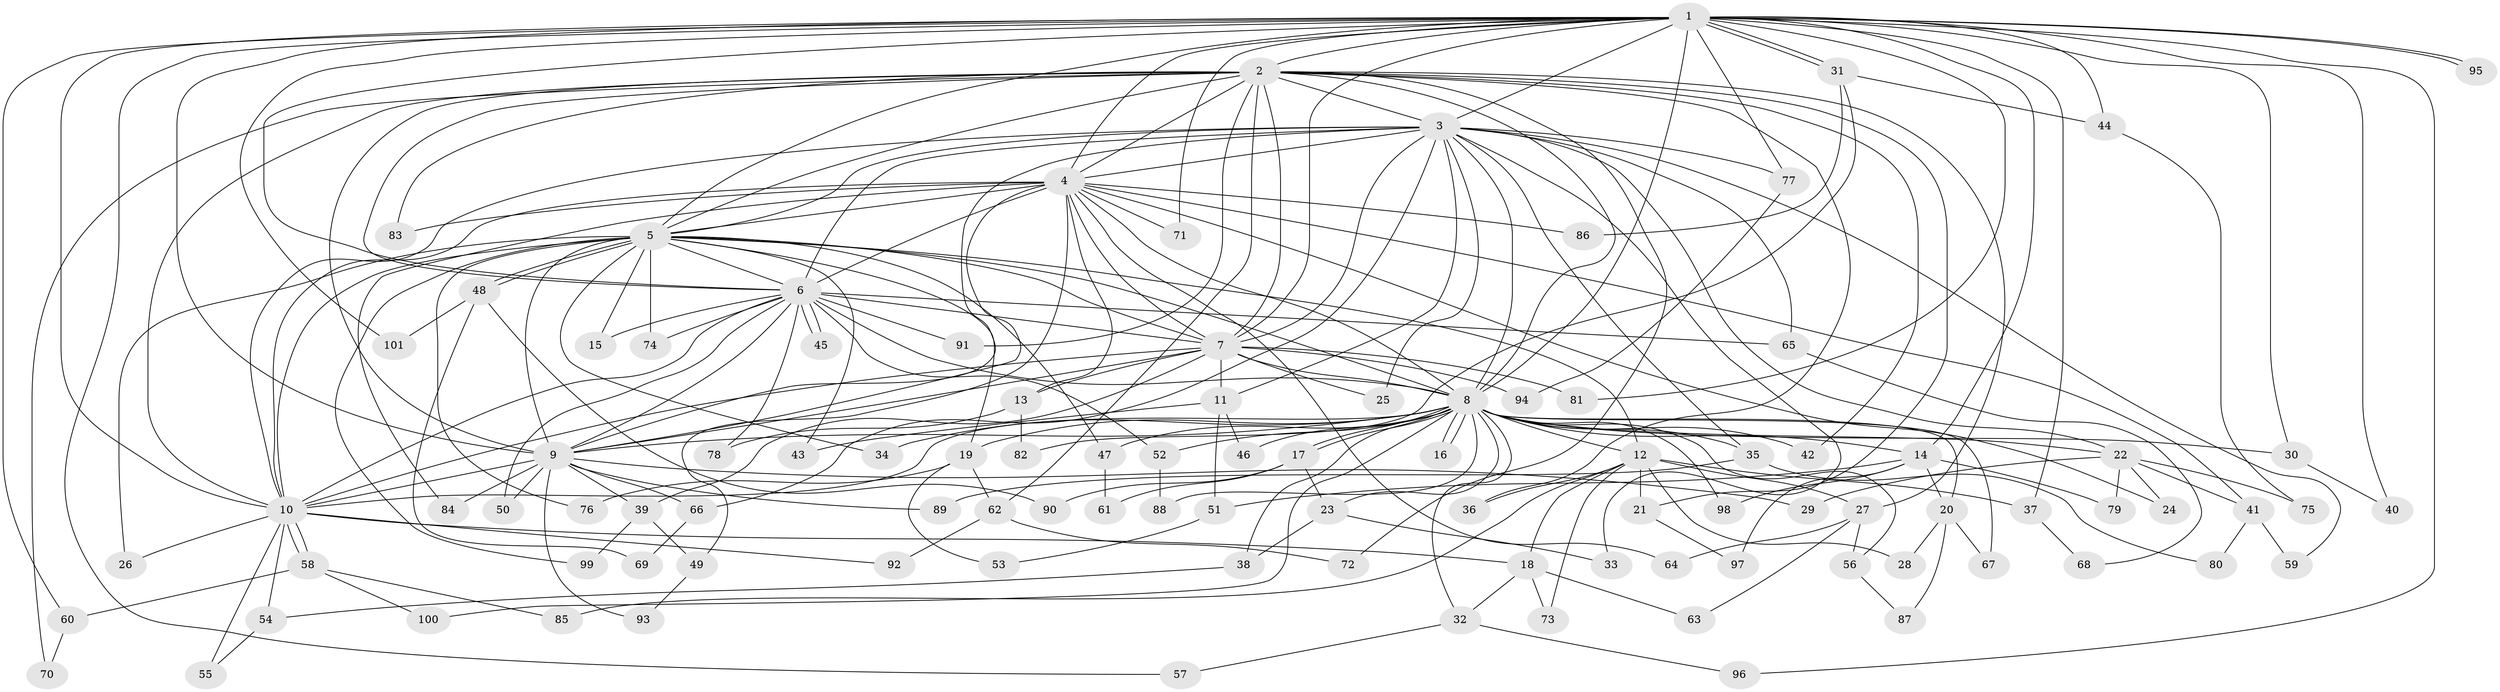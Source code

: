 // coarse degree distribution, {20: 0.013157894736842105, 23: 0.013157894736842105, 16: 0.013157894736842105, 22: 0.013157894736842105, 19: 0.013157894736842105, 13: 0.013157894736842105, 30: 0.013157894736842105, 14: 0.013157894736842105, 5: 0.09210526315789473, 10: 0.013157894736842105, 4: 0.09210526315789473, 2: 0.5, 7: 0.013157894736842105, 3: 0.13157894736842105, 6: 0.013157894736842105, 1: 0.039473684210526314}
// Generated by graph-tools (version 1.1) at 2025/41/03/06/25 10:41:32]
// undirected, 101 vertices, 227 edges
graph export_dot {
graph [start="1"]
  node [color=gray90,style=filled];
  1;
  2;
  3;
  4;
  5;
  6;
  7;
  8;
  9;
  10;
  11;
  12;
  13;
  14;
  15;
  16;
  17;
  18;
  19;
  20;
  21;
  22;
  23;
  24;
  25;
  26;
  27;
  28;
  29;
  30;
  31;
  32;
  33;
  34;
  35;
  36;
  37;
  38;
  39;
  40;
  41;
  42;
  43;
  44;
  45;
  46;
  47;
  48;
  49;
  50;
  51;
  52;
  53;
  54;
  55;
  56;
  57;
  58;
  59;
  60;
  61;
  62;
  63;
  64;
  65;
  66;
  67;
  68;
  69;
  70;
  71;
  72;
  73;
  74;
  75;
  76;
  77;
  78;
  79;
  80;
  81;
  82;
  83;
  84;
  85;
  86;
  87;
  88;
  89;
  90;
  91;
  92;
  93;
  94;
  95;
  96;
  97;
  98;
  99;
  100;
  101;
  1 -- 2;
  1 -- 3;
  1 -- 4;
  1 -- 5;
  1 -- 6;
  1 -- 7;
  1 -- 8;
  1 -- 9;
  1 -- 10;
  1 -- 14;
  1 -- 30;
  1 -- 31;
  1 -- 31;
  1 -- 37;
  1 -- 40;
  1 -- 44;
  1 -- 57;
  1 -- 60;
  1 -- 71;
  1 -- 77;
  1 -- 81;
  1 -- 95;
  1 -- 95;
  1 -- 96;
  1 -- 101;
  2 -- 3;
  2 -- 4;
  2 -- 5;
  2 -- 6;
  2 -- 7;
  2 -- 8;
  2 -- 9;
  2 -- 10;
  2 -- 21;
  2 -- 27;
  2 -- 36;
  2 -- 42;
  2 -- 62;
  2 -- 70;
  2 -- 72;
  2 -- 83;
  2 -- 91;
  3 -- 4;
  3 -- 5;
  3 -- 6;
  3 -- 7;
  3 -- 8;
  3 -- 9;
  3 -- 10;
  3 -- 11;
  3 -- 22;
  3 -- 25;
  3 -- 33;
  3 -- 35;
  3 -- 59;
  3 -- 65;
  3 -- 66;
  3 -- 77;
  4 -- 5;
  4 -- 6;
  4 -- 7;
  4 -- 8;
  4 -- 9;
  4 -- 10;
  4 -- 13;
  4 -- 24;
  4 -- 41;
  4 -- 49;
  4 -- 64;
  4 -- 71;
  4 -- 83;
  4 -- 84;
  4 -- 86;
  5 -- 6;
  5 -- 7;
  5 -- 8;
  5 -- 9;
  5 -- 10;
  5 -- 12;
  5 -- 15;
  5 -- 19;
  5 -- 26;
  5 -- 34;
  5 -- 43;
  5 -- 47;
  5 -- 48;
  5 -- 48;
  5 -- 74;
  5 -- 76;
  5 -- 99;
  6 -- 7;
  6 -- 8;
  6 -- 9;
  6 -- 10;
  6 -- 15;
  6 -- 45;
  6 -- 45;
  6 -- 50;
  6 -- 52;
  6 -- 65;
  6 -- 74;
  6 -- 78;
  6 -- 91;
  7 -- 8;
  7 -- 9;
  7 -- 10;
  7 -- 11;
  7 -- 13;
  7 -- 25;
  7 -- 39;
  7 -- 81;
  7 -- 94;
  8 -- 9;
  8 -- 10;
  8 -- 12;
  8 -- 14;
  8 -- 16;
  8 -- 16;
  8 -- 17;
  8 -- 17;
  8 -- 19;
  8 -- 20;
  8 -- 22;
  8 -- 23;
  8 -- 30;
  8 -- 32;
  8 -- 34;
  8 -- 35;
  8 -- 38;
  8 -- 42;
  8 -- 46;
  8 -- 47;
  8 -- 52;
  8 -- 56;
  8 -- 67;
  8 -- 88;
  8 -- 98;
  8 -- 100;
  9 -- 10;
  9 -- 29;
  9 -- 39;
  9 -- 50;
  9 -- 66;
  9 -- 84;
  9 -- 89;
  9 -- 93;
  10 -- 18;
  10 -- 26;
  10 -- 54;
  10 -- 55;
  10 -- 58;
  10 -- 58;
  10 -- 92;
  11 -- 43;
  11 -- 46;
  11 -- 51;
  12 -- 18;
  12 -- 21;
  12 -- 27;
  12 -- 28;
  12 -- 36;
  12 -- 37;
  12 -- 73;
  12 -- 85;
  13 -- 78;
  13 -- 82;
  14 -- 20;
  14 -- 51;
  14 -- 79;
  14 -- 97;
  14 -- 98;
  17 -- 23;
  17 -- 61;
  17 -- 90;
  18 -- 32;
  18 -- 63;
  18 -- 73;
  19 -- 53;
  19 -- 62;
  19 -- 76;
  20 -- 28;
  20 -- 67;
  20 -- 87;
  21 -- 97;
  22 -- 24;
  22 -- 29;
  22 -- 41;
  22 -- 75;
  22 -- 79;
  23 -- 33;
  23 -- 38;
  27 -- 56;
  27 -- 63;
  27 -- 64;
  30 -- 40;
  31 -- 44;
  31 -- 82;
  31 -- 86;
  32 -- 57;
  32 -- 96;
  35 -- 80;
  35 -- 89;
  37 -- 68;
  38 -- 54;
  39 -- 49;
  39 -- 99;
  41 -- 59;
  41 -- 80;
  44 -- 75;
  47 -- 61;
  48 -- 69;
  48 -- 90;
  48 -- 101;
  49 -- 93;
  51 -- 53;
  52 -- 88;
  54 -- 55;
  56 -- 87;
  58 -- 60;
  58 -- 85;
  58 -- 100;
  60 -- 70;
  62 -- 72;
  62 -- 92;
  65 -- 68;
  66 -- 69;
  77 -- 94;
}
